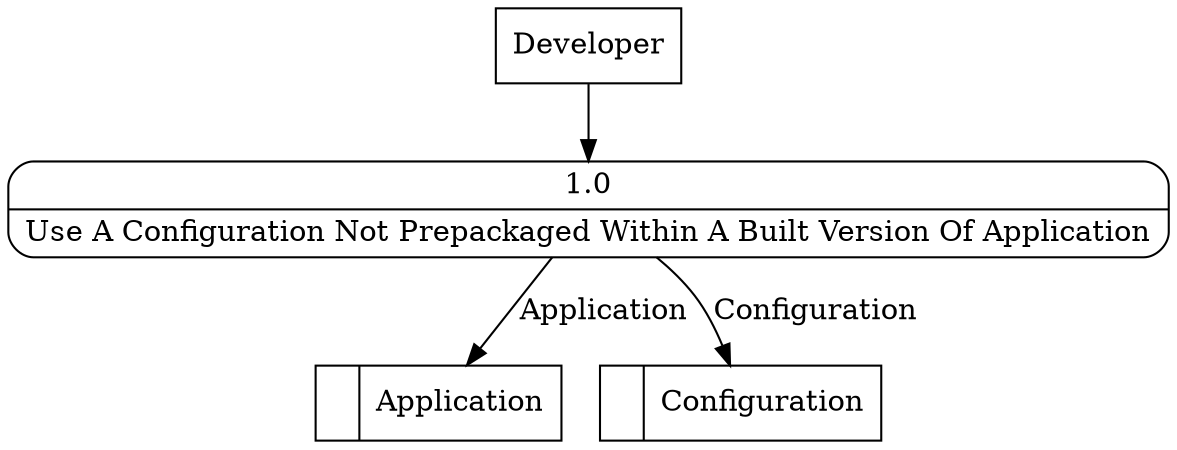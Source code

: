 digraph dfd2{ 
node[shape=record]
200 [label="<f0>  |<f1> Application " ];
201 [label="<f0>  |<f1> Configuration " ];
202 [label="Developer" shape=box];
203 [label="{<f0> 1.0|<f1> Use A Configuration Not Prepackaged Within A Built Version Of Application }" shape=Mrecord];
202 -> 203
203 -> 201 [label="Configuration"]
203 -> 200 [label="Application"]
}
